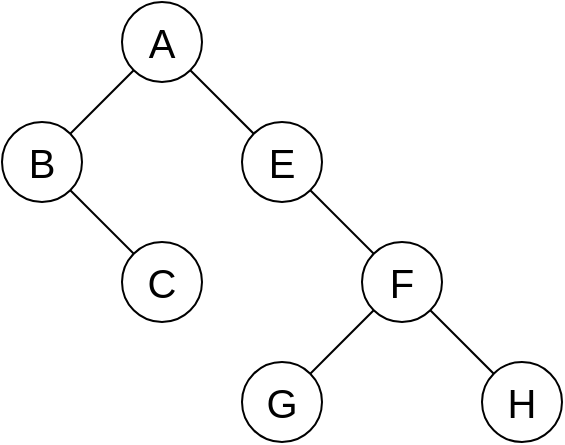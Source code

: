 <mxfile version="15.4.0" type="device"><diagram id="e9iHfXTOr69wHmwWc9Tq" name="Page-1"><mxGraphModel dx="474" dy="270" grid="1" gridSize="10" guides="1" tooltips="1" connect="1" arrows="1" fold="1" page="1" pageScale="1" pageWidth="850" pageHeight="1100" math="0" shadow="0"><root><mxCell id="0"/><mxCell id="1" parent="0"/><mxCell id="YdMN7hSrsT3AkW_esbFr-31" style="edgeStyle=none;rounded=0;orthogonalLoop=1;jettySize=auto;html=1;exitX=0;exitY=1;exitDx=0;exitDy=0;entryX=0.5;entryY=0.5;entryDx=0;entryDy=0;entryPerimeter=0;fontSize=20;" edge="1" parent="1" source="YdMN7hSrsT3AkW_esbFr-17" target="YdMN7hSrsT3AkW_esbFr-29"><mxGeometry relative="1" as="geometry"><mxPoint x="614.142" y="400.002" as="sourcePoint"/><mxPoint x="660" y="445.86" as="targetPoint"/></mxGeometry></mxCell><mxCell id="YdMN7hSrsT3AkW_esbFr-1" style="edgeStyle=none;rounded=0;orthogonalLoop=1;jettySize=auto;html=1;exitX=0;exitY=1;exitDx=0;exitDy=0;entryX=0.5;entryY=0.5;entryDx=0;entryDy=0;entryPerimeter=0;fontSize=20;" edge="1" parent="1" source="YdMN7hSrsT3AkW_esbFr-3" target="YdMN7hSrsT3AkW_esbFr-6"><mxGeometry relative="1" as="geometry"/></mxCell><mxCell id="YdMN7hSrsT3AkW_esbFr-2" style="edgeStyle=none;rounded=0;orthogonalLoop=1;jettySize=auto;html=1;exitX=1;exitY=1;exitDx=0;exitDy=0;entryX=0.5;entryY=0.5;entryDx=0;entryDy=0;entryPerimeter=0;fontSize=20;" edge="1" parent="1" source="YdMN7hSrsT3AkW_esbFr-3" target="YdMN7hSrsT3AkW_esbFr-8"><mxGeometry relative="1" as="geometry"/></mxCell><mxCell id="YdMN7hSrsT3AkW_esbFr-3" value="A" style="ellipse;whiteSpace=wrap;html=1;aspect=fixed;fontSize=20;" vertex="1" parent="1"><mxGeometry x="480" y="240" width="40" height="40" as="geometry"/></mxCell><mxCell id="YdMN7hSrsT3AkW_esbFr-5" style="edgeStyle=none;rounded=0;orthogonalLoop=1;jettySize=auto;html=1;exitX=1;exitY=1;exitDx=0;exitDy=0;entryX=0.5;entryY=0.5;entryDx=0;entryDy=0;entryPerimeter=0;fontSize=20;" edge="1" parent="1" source="YdMN7hSrsT3AkW_esbFr-6" target="YdMN7hSrsT3AkW_esbFr-11"><mxGeometry relative="1" as="geometry"/></mxCell><mxCell id="YdMN7hSrsT3AkW_esbFr-6" value="B" style="ellipse;whiteSpace=wrap;html=1;aspect=fixed;fontSize=20;" vertex="1" parent="1"><mxGeometry x="420" y="300" width="40" height="40" as="geometry"/></mxCell><mxCell id="YdMN7hSrsT3AkW_esbFr-7" style="edgeStyle=none;rounded=0;orthogonalLoop=1;jettySize=auto;html=1;exitX=1;exitY=1;exitDx=0;exitDy=0;entryX=0.5;entryY=0.5;entryDx=0;entryDy=0;entryPerimeter=0;fontSize=20;" edge="1" parent="1" source="YdMN7hSrsT3AkW_esbFr-8" target="YdMN7hSrsT3AkW_esbFr-17"><mxGeometry relative="1" as="geometry"/></mxCell><mxCell id="YdMN7hSrsT3AkW_esbFr-8" value="E" style="ellipse;whiteSpace=wrap;html=1;aspect=fixed;fontSize=20;" vertex="1" parent="1"><mxGeometry x="540" y="300" width="40" height="40" as="geometry"/></mxCell><mxCell id="YdMN7hSrsT3AkW_esbFr-11" value="C" style="ellipse;whiteSpace=wrap;html=1;aspect=fixed;fontSize=20;" vertex="1" parent="1"><mxGeometry x="480" y="360" width="40" height="40" as="geometry"/></mxCell><mxCell id="YdMN7hSrsT3AkW_esbFr-15" style="edgeStyle=none;rounded=0;orthogonalLoop=1;jettySize=auto;html=1;exitX=1;exitY=1;exitDx=0;exitDy=0;entryX=0.5;entryY=0.5;entryDx=0;entryDy=0;entryPerimeter=0;fontSize=20;" edge="1" parent="1" source="YdMN7hSrsT3AkW_esbFr-17" target="YdMN7hSrsT3AkW_esbFr-19"><mxGeometry relative="1" as="geometry"/></mxCell><mxCell id="YdMN7hSrsT3AkW_esbFr-17" value="F" style="ellipse;whiteSpace=wrap;html=1;aspect=fixed;fontSize=20;" vertex="1" parent="1"><mxGeometry x="600" y="360" width="40" height="40" as="geometry"/></mxCell><mxCell id="YdMN7hSrsT3AkW_esbFr-19" value="H" style="ellipse;whiteSpace=wrap;html=1;aspect=fixed;fontSize=20;" vertex="1" parent="1"><mxGeometry x="660" y="420" width="40" height="40" as="geometry"/></mxCell><mxCell id="YdMN7hSrsT3AkW_esbFr-29" value="G" style="ellipse;whiteSpace=wrap;html=1;aspect=fixed;fontSize=20;" vertex="1" parent="1"><mxGeometry x="540" y="420" width="40" height="40" as="geometry"/></mxCell></root></mxGraphModel></diagram></mxfile>